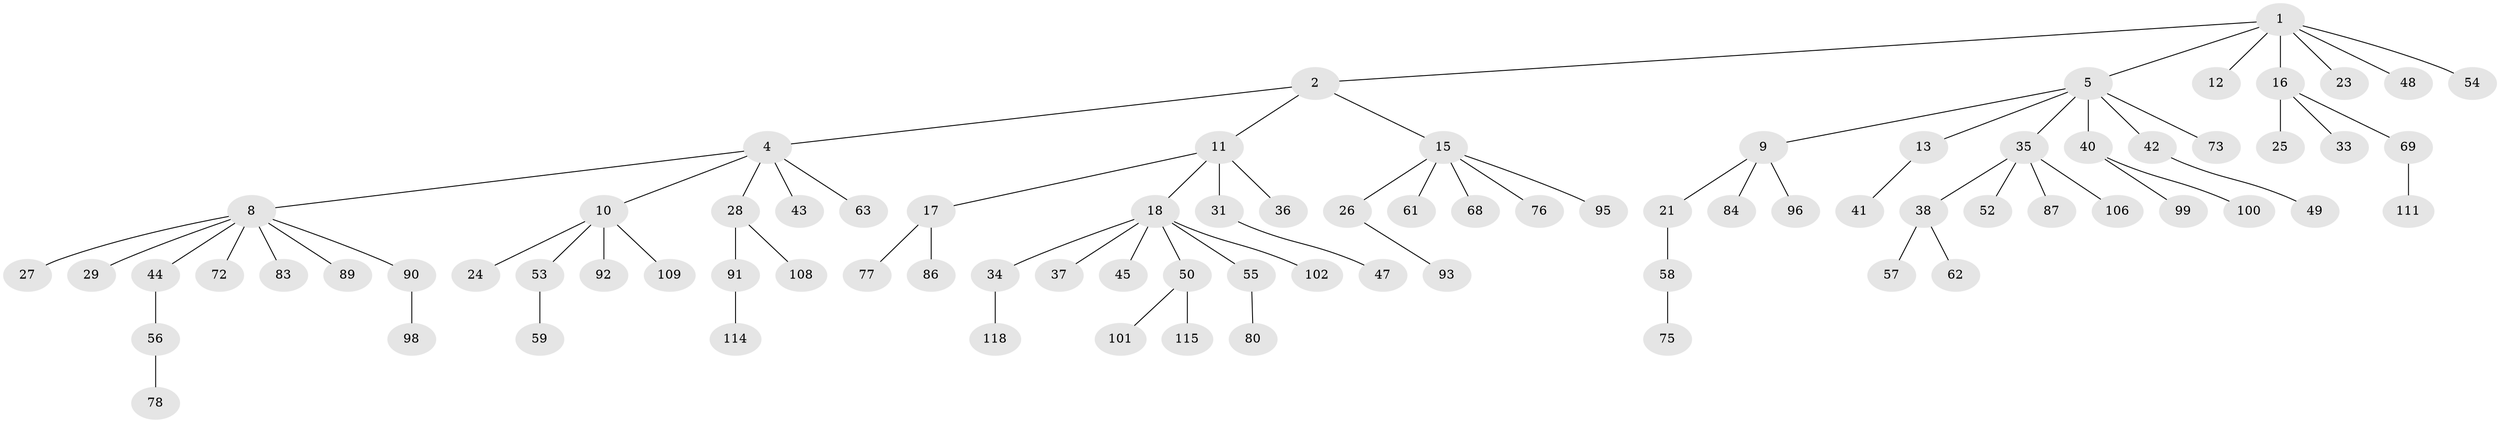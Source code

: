 // original degree distribution, {8: 0.00847457627118644, 4: 0.05084745762711865, 2: 0.2542372881355932, 3: 0.07627118644067797, 5: 0.06779661016949153, 1: 0.5254237288135594, 7: 0.00847457627118644, 6: 0.00847457627118644}
// Generated by graph-tools (version 1.1) at 2025/11/02/27/25 16:11:27]
// undirected, 82 vertices, 81 edges
graph export_dot {
graph [start="1"]
  node [color=gray90,style=filled];
  1 [super="+14"];
  2 [super="+3"];
  4 [super="+7"];
  5 [super="+6"];
  8 [super="+22"];
  9 [super="+64"];
  10 [super="+19"];
  11 [super="+30"];
  12 [super="+60"];
  13;
  15 [super="+32"];
  16 [super="+103"];
  17 [super="+67"];
  18 [super="+20"];
  21;
  23 [super="+39"];
  24;
  25 [super="+116"];
  26;
  27 [super="+65"];
  28 [super="+46"];
  29;
  31;
  33 [super="+85"];
  34;
  35 [super="+94"];
  36 [super="+70"];
  37 [super="+112"];
  38 [super="+51"];
  40 [super="+82"];
  41;
  42 [super="+104"];
  43;
  44 [super="+81"];
  45 [super="+105"];
  47;
  48 [super="+113"];
  49 [super="+66"];
  50;
  52;
  53;
  54;
  55 [super="+71"];
  56;
  57;
  58 [super="+79"];
  59;
  61 [super="+107"];
  62;
  63;
  68;
  69 [super="+74"];
  72;
  73 [super="+110"];
  75 [super="+88"];
  76;
  77;
  78;
  80;
  83;
  84;
  86;
  87;
  89 [super="+97"];
  90;
  91;
  92;
  93;
  95;
  96;
  98;
  99;
  100;
  101 [super="+117"];
  102;
  106;
  108;
  109;
  111;
  114;
  115;
  118;
  1 -- 2;
  1 -- 5;
  1 -- 12;
  1 -- 16;
  1 -- 23;
  1 -- 48;
  1 -- 54;
  2 -- 4;
  2 -- 15;
  2 -- 11;
  4 -- 10;
  4 -- 8;
  4 -- 43;
  4 -- 28;
  4 -- 63;
  5 -- 9;
  5 -- 35;
  5 -- 40;
  5 -- 73;
  5 -- 42;
  5 -- 13;
  8 -- 27;
  8 -- 44;
  8 -- 90;
  8 -- 83;
  8 -- 89;
  8 -- 72;
  8 -- 29;
  9 -- 21;
  9 -- 96;
  9 -- 84;
  10 -- 24;
  10 -- 92;
  10 -- 109;
  10 -- 53;
  11 -- 17;
  11 -- 18;
  11 -- 36;
  11 -- 31;
  13 -- 41;
  15 -- 26;
  15 -- 61;
  15 -- 68;
  15 -- 76;
  15 -- 95;
  16 -- 25;
  16 -- 33;
  16 -- 69;
  17 -- 77;
  17 -- 86;
  18 -- 34;
  18 -- 37;
  18 -- 45;
  18 -- 50;
  18 -- 102;
  18 -- 55;
  21 -- 58;
  26 -- 93;
  28 -- 91;
  28 -- 108;
  31 -- 47;
  34 -- 118;
  35 -- 38;
  35 -- 52;
  35 -- 87;
  35 -- 106;
  38 -- 57;
  38 -- 62;
  40 -- 99;
  40 -- 100;
  42 -- 49;
  44 -- 56;
  50 -- 101;
  50 -- 115;
  53 -- 59;
  55 -- 80;
  56 -- 78;
  58 -- 75;
  69 -- 111;
  90 -- 98;
  91 -- 114;
}
